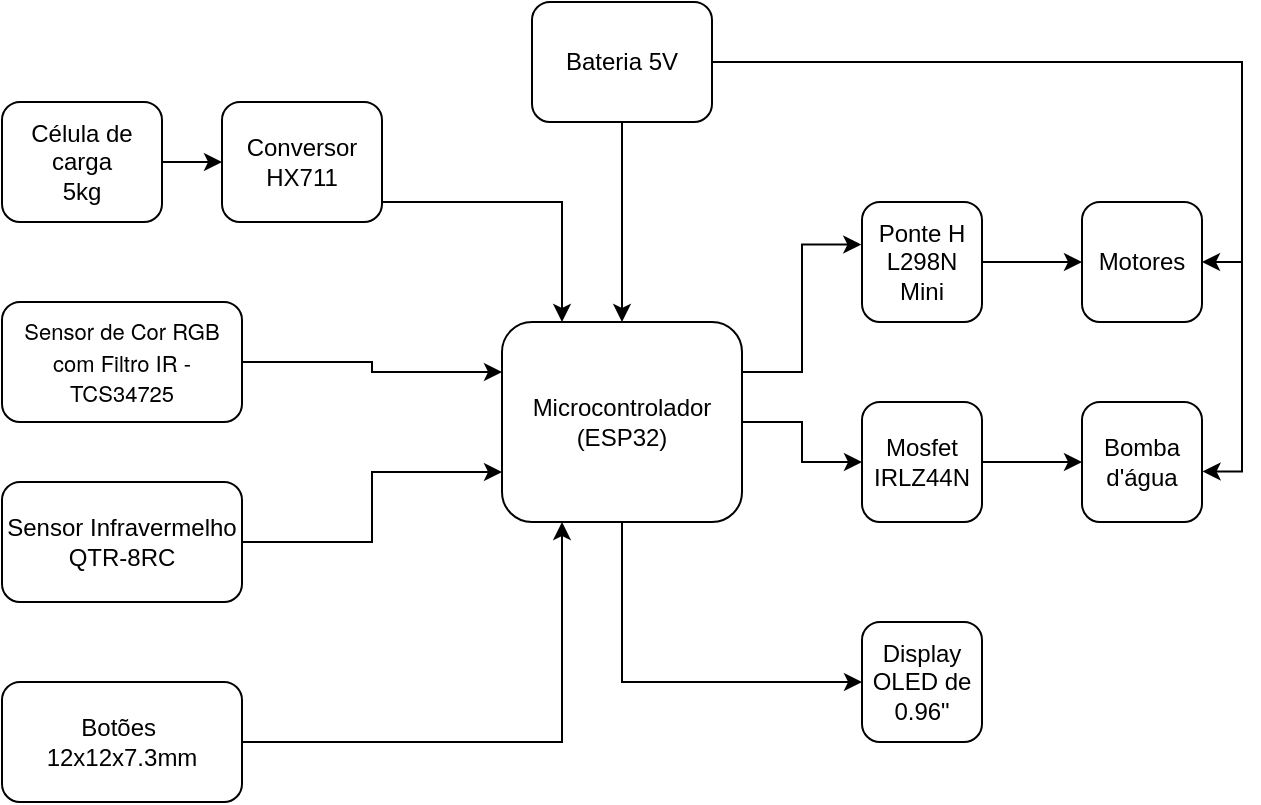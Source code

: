<mxfile version="24.4.4" type="device">
  <diagram name="Página-1" id="17IeDs5oqiLo-naXzxQS">
    <mxGraphModel dx="978" dy="598" grid="1" gridSize="10" guides="1" tooltips="1" connect="1" arrows="1" fold="1" page="1" pageScale="1" pageWidth="827" pageHeight="1169" math="0" shadow="0">
      <root>
        <mxCell id="0" />
        <mxCell id="1" parent="0" />
        <mxCell id="l1eDGoPK5iB_kHwUWZdg-21" style="edgeStyle=orthogonalEdgeStyle;rounded=0;orthogonalLoop=1;jettySize=auto;html=1;entryX=0;entryY=0.5;entryDx=0;entryDy=0;" edge="1" parent="1" source="l1eDGoPK5iB_kHwUWZdg-1" target="l1eDGoPK5iB_kHwUWZdg-18">
          <mxGeometry relative="1" as="geometry" />
        </mxCell>
        <mxCell id="l1eDGoPK5iB_kHwUWZdg-28" style="edgeStyle=orthogonalEdgeStyle;rounded=0;orthogonalLoop=1;jettySize=auto;html=1;entryX=0;entryY=0.5;entryDx=0;entryDy=0;" edge="1" parent="1" source="l1eDGoPK5iB_kHwUWZdg-1" target="l1eDGoPK5iB_kHwUWZdg-27">
          <mxGeometry relative="1" as="geometry">
            <Array as="points">
              <mxPoint x="420" y="390" />
            </Array>
          </mxGeometry>
        </mxCell>
        <mxCell id="l1eDGoPK5iB_kHwUWZdg-1" value="Microcontrolador&lt;div&gt;(ESP32)&lt;/div&gt;" style="rounded=1;whiteSpace=wrap;html=1;" vertex="1" parent="1">
          <mxGeometry x="360" y="210" width="120" height="100" as="geometry" />
        </mxCell>
        <mxCell id="l1eDGoPK5iB_kHwUWZdg-5" style="edgeStyle=orthogonalEdgeStyle;rounded=0;orthogonalLoop=1;jettySize=auto;html=1;entryX=0;entryY=0.75;entryDx=0;entryDy=0;" edge="1" parent="1" source="l1eDGoPK5iB_kHwUWZdg-4" target="l1eDGoPK5iB_kHwUWZdg-1">
          <mxGeometry relative="1" as="geometry" />
        </mxCell>
        <mxCell id="l1eDGoPK5iB_kHwUWZdg-4" value="Sensor Infravermelho&lt;div&gt;QTR-8RC&lt;/div&gt;" style="rounded=1;whiteSpace=wrap;html=1;" vertex="1" parent="1">
          <mxGeometry x="110" y="290" width="120" height="60" as="geometry" />
        </mxCell>
        <mxCell id="l1eDGoPK5iB_kHwUWZdg-8" style="edgeStyle=orthogonalEdgeStyle;rounded=0;orthogonalLoop=1;jettySize=auto;html=1;entryX=0;entryY=0.25;entryDx=0;entryDy=0;" edge="1" parent="1" source="l1eDGoPK5iB_kHwUWZdg-6" target="l1eDGoPK5iB_kHwUWZdg-1">
          <mxGeometry relative="1" as="geometry" />
        </mxCell>
        <mxCell id="l1eDGoPK5iB_kHwUWZdg-6" value="&lt;span style=&quot;font-family: &amp;quot;Helvetica Neue&amp;quot;, Helvetica, Arial, sans-serif; text-align: start; background-color: rgb(255, 255, 255);&quot;&gt;&lt;font style=&quot;font-size: 11px;&quot;&gt;&lt;span style=&quot;&quot; class=&quot;il&quot;&gt;Sensor&lt;/span&gt;&amp;nbsp;de Cor RGB com Filtro IR - TCS34725&lt;/font&gt;&lt;/span&gt;" style="rounded=1;whiteSpace=wrap;html=1;" vertex="1" parent="1">
          <mxGeometry x="110" y="200" width="120" height="60" as="geometry" />
        </mxCell>
        <mxCell id="l1eDGoPK5iB_kHwUWZdg-11" style="edgeStyle=orthogonalEdgeStyle;rounded=0;orthogonalLoop=1;jettySize=auto;html=1;exitX=1;exitY=0.5;exitDx=0;exitDy=0;entryX=0.25;entryY=1;entryDx=0;entryDy=0;" edge="1" parent="1" source="l1eDGoPK5iB_kHwUWZdg-9" target="l1eDGoPK5iB_kHwUWZdg-1">
          <mxGeometry relative="1" as="geometry" />
        </mxCell>
        <mxCell id="l1eDGoPK5iB_kHwUWZdg-9" value="Botões&amp;nbsp;&lt;div&gt;12x12x7.3mm&lt;/div&gt;" style="rounded=1;whiteSpace=wrap;html=1;" vertex="1" parent="1">
          <mxGeometry x="110" y="390" width="120" height="60" as="geometry" />
        </mxCell>
        <mxCell id="l1eDGoPK5iB_kHwUWZdg-17" style="edgeStyle=orthogonalEdgeStyle;rounded=0;orthogonalLoop=1;jettySize=auto;html=1;" edge="1" parent="1" source="l1eDGoPK5iB_kHwUWZdg-12" target="l1eDGoPK5iB_kHwUWZdg-16">
          <mxGeometry relative="1" as="geometry" />
        </mxCell>
        <mxCell id="l1eDGoPK5iB_kHwUWZdg-12" value="Ponte H&lt;div&gt;L298N Mini&lt;/div&gt;" style="rounded=1;whiteSpace=wrap;html=1;" vertex="1" parent="1">
          <mxGeometry x="540" y="150" width="60" height="60" as="geometry" />
        </mxCell>
        <mxCell id="l1eDGoPK5iB_kHwUWZdg-15" style="edgeStyle=orthogonalEdgeStyle;rounded=0;orthogonalLoop=1;jettySize=auto;html=1;exitX=1;exitY=0.25;exitDx=0;exitDy=0;entryX=-0.006;entryY=0.355;entryDx=0;entryDy=0;entryPerimeter=0;" edge="1" parent="1" source="l1eDGoPK5iB_kHwUWZdg-1" target="l1eDGoPK5iB_kHwUWZdg-12">
          <mxGeometry relative="1" as="geometry" />
        </mxCell>
        <mxCell id="l1eDGoPK5iB_kHwUWZdg-16" value="Motores" style="rounded=1;whiteSpace=wrap;html=1;" vertex="1" parent="1">
          <mxGeometry x="650" y="150" width="60" height="60" as="geometry" />
        </mxCell>
        <mxCell id="l1eDGoPK5iB_kHwUWZdg-23" style="edgeStyle=orthogonalEdgeStyle;rounded=0;orthogonalLoop=1;jettySize=auto;html=1;entryX=0;entryY=0.5;entryDx=0;entryDy=0;" edge="1" parent="1" source="l1eDGoPK5iB_kHwUWZdg-18" target="l1eDGoPK5iB_kHwUWZdg-22">
          <mxGeometry relative="1" as="geometry" />
        </mxCell>
        <mxCell id="l1eDGoPK5iB_kHwUWZdg-18" value="Mosfet&lt;div&gt;IRLZ44N&lt;/div&gt;" style="rounded=1;whiteSpace=wrap;html=1;" vertex="1" parent="1">
          <mxGeometry x="540" y="250" width="60" height="60" as="geometry" />
        </mxCell>
        <mxCell id="l1eDGoPK5iB_kHwUWZdg-20" style="edgeStyle=orthogonalEdgeStyle;rounded=0;orthogonalLoop=1;jettySize=auto;html=1;entryX=0.5;entryY=0;entryDx=0;entryDy=0;" edge="1" parent="1" source="l1eDGoPK5iB_kHwUWZdg-19" target="l1eDGoPK5iB_kHwUWZdg-1">
          <mxGeometry relative="1" as="geometry" />
        </mxCell>
        <mxCell id="l1eDGoPK5iB_kHwUWZdg-26" style="edgeStyle=orthogonalEdgeStyle;rounded=0;orthogonalLoop=1;jettySize=auto;html=1;entryX=1;entryY=0.5;entryDx=0;entryDy=0;" edge="1" parent="1" source="l1eDGoPK5iB_kHwUWZdg-19" target="l1eDGoPK5iB_kHwUWZdg-16">
          <mxGeometry relative="1" as="geometry" />
        </mxCell>
        <mxCell id="l1eDGoPK5iB_kHwUWZdg-19" value="Bateria 5V" style="rounded=1;whiteSpace=wrap;html=1;" vertex="1" parent="1">
          <mxGeometry x="375" y="50" width="90" height="60" as="geometry" />
        </mxCell>
        <mxCell id="l1eDGoPK5iB_kHwUWZdg-22" value="Bomba&lt;div&gt;d&#39;água&lt;/div&gt;" style="rounded=1;whiteSpace=wrap;html=1;" vertex="1" parent="1">
          <mxGeometry x="650" y="250" width="60" height="60" as="geometry" />
        </mxCell>
        <mxCell id="l1eDGoPK5iB_kHwUWZdg-25" style="edgeStyle=orthogonalEdgeStyle;rounded=0;orthogonalLoop=1;jettySize=auto;html=1;entryX=1.005;entryY=0.579;entryDx=0;entryDy=0;entryPerimeter=0;" edge="1" parent="1" source="l1eDGoPK5iB_kHwUWZdg-19" target="l1eDGoPK5iB_kHwUWZdg-22">
          <mxGeometry relative="1" as="geometry" />
        </mxCell>
        <mxCell id="l1eDGoPK5iB_kHwUWZdg-27" value="Display&lt;div&gt;OLED de 0.96&quot;&lt;/div&gt;" style="rounded=1;whiteSpace=wrap;html=1;" vertex="1" parent="1">
          <mxGeometry x="540" y="360" width="60" height="60" as="geometry" />
        </mxCell>
        <mxCell id="l1eDGoPK5iB_kHwUWZdg-32" value="" style="edgeStyle=orthogonalEdgeStyle;rounded=0;orthogonalLoop=1;jettySize=auto;html=1;" edge="1" parent="1" source="l1eDGoPK5iB_kHwUWZdg-29" target="l1eDGoPK5iB_kHwUWZdg-31">
          <mxGeometry relative="1" as="geometry" />
        </mxCell>
        <mxCell id="l1eDGoPK5iB_kHwUWZdg-29" value="Célula de carga&lt;div&gt;5kg&lt;/div&gt;" style="rounded=1;whiteSpace=wrap;html=1;" vertex="1" parent="1">
          <mxGeometry x="110" y="100" width="80" height="60" as="geometry" />
        </mxCell>
        <mxCell id="l1eDGoPK5iB_kHwUWZdg-33" style="edgeStyle=orthogonalEdgeStyle;rounded=0;orthogonalLoop=1;jettySize=auto;html=1;entryX=0.25;entryY=0;entryDx=0;entryDy=0;" edge="1" parent="1" source="l1eDGoPK5iB_kHwUWZdg-31" target="l1eDGoPK5iB_kHwUWZdg-1">
          <mxGeometry relative="1" as="geometry">
            <Array as="points">
              <mxPoint x="270" y="150" />
              <mxPoint x="390" y="150" />
            </Array>
          </mxGeometry>
        </mxCell>
        <mxCell id="l1eDGoPK5iB_kHwUWZdg-31" value="Conversor HX711" style="rounded=1;whiteSpace=wrap;html=1;" vertex="1" parent="1">
          <mxGeometry x="220" y="100" width="80" height="60" as="geometry" />
        </mxCell>
      </root>
    </mxGraphModel>
  </diagram>
</mxfile>
